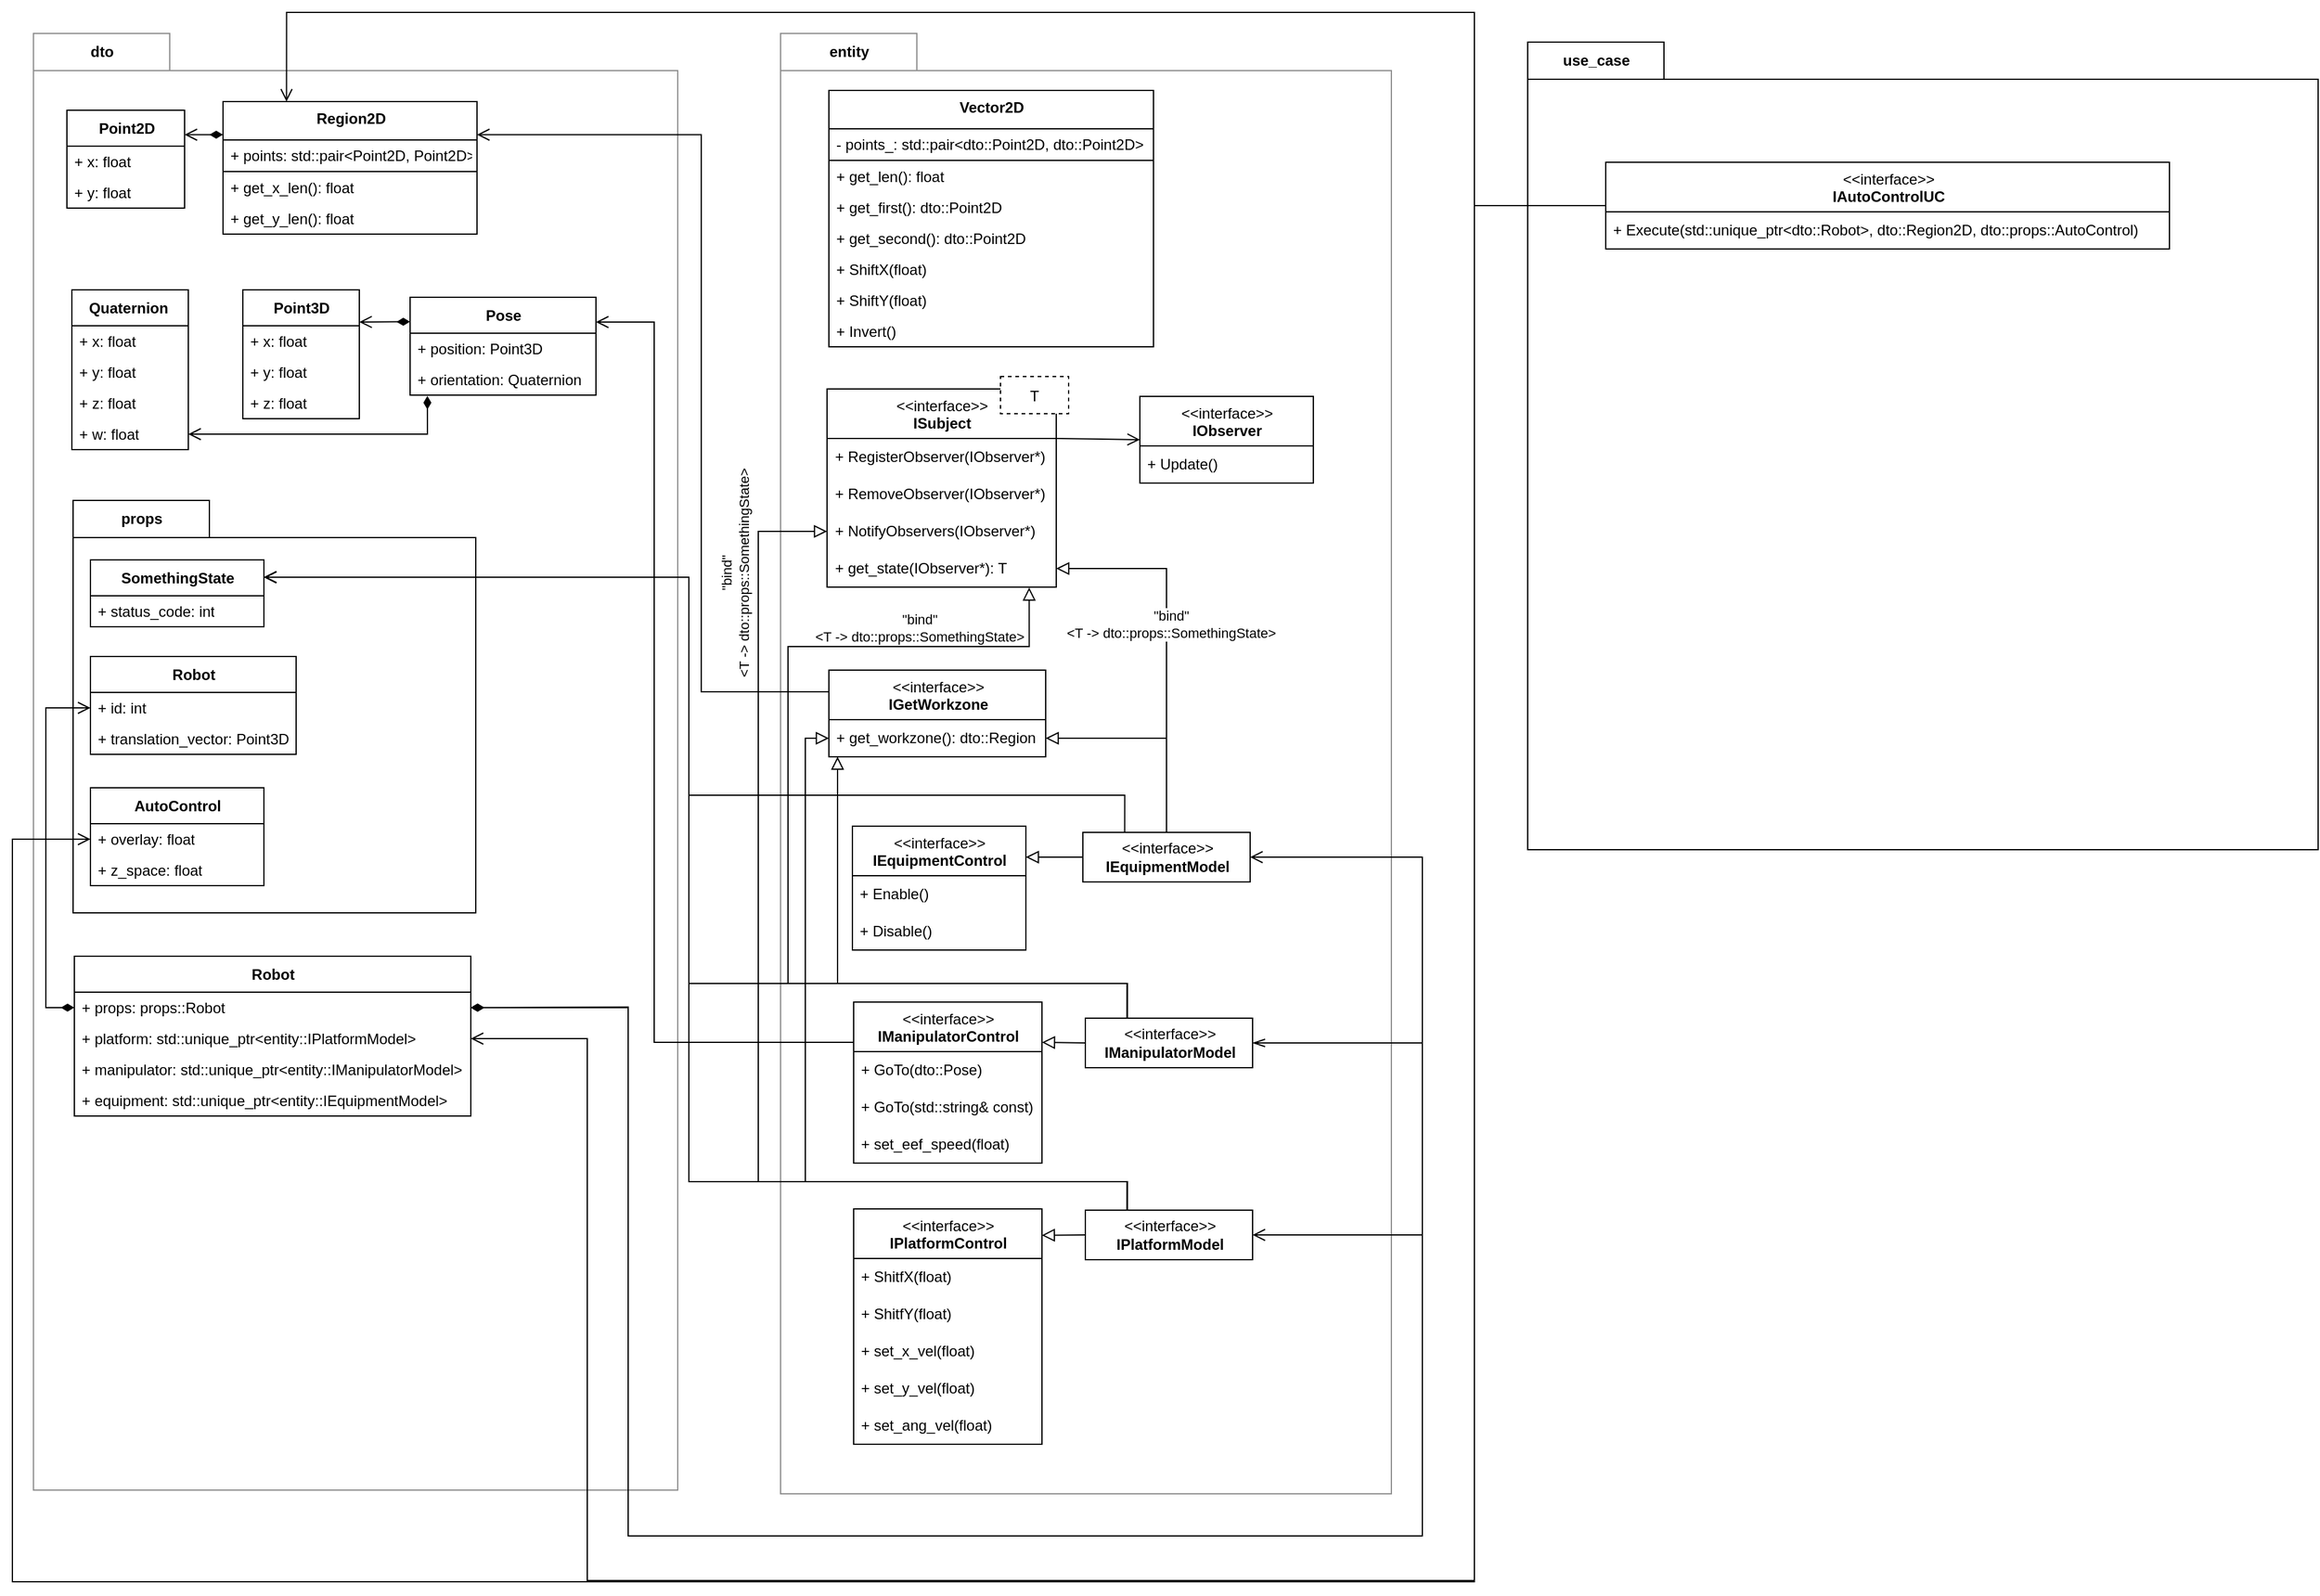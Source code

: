 <mxfile version="20.8.16" type="github">
  <diagram id="BSvvlF2itBEg5UPY4RQk" name="Страница 1">
    <mxGraphModel dx="2333" dy="1273" grid="1" gridSize="1" guides="1" tooltips="1" connect="1" arrows="1" fold="1" page="1" pageScale="1" pageWidth="2336" pageHeight="1654" background="#ffffff" math="0" shadow="0">
      <root>
        <mxCell id="0" />
        <mxCell id="1" parent="0" />
        <mxCell id="Jw-inzQ3Dak3BCcDKrOa-17" value="entity" style="shape=folder;fontStyle=1;tabWidth=110;tabHeight=30;tabPosition=left;html=1;boundedLbl=1;labelInHeader=1;container=1;collapsible=0;recursiveResize=0;movable=1;resizable=1;rotatable=1;deletable=1;editable=1;connectable=1;strokeColor=#8F8F8F;" parent="1" vertex="1">
          <mxGeometry x="635" y="29" width="493" height="1179" as="geometry" />
        </mxCell>
        <mxCell id="Jw-inzQ3Dak3BCcDKrOa-19" value="&amp;lt;&amp;lt;interface&amp;gt;&amp;gt;&lt;br style=&quot;border-color: var(--border-color);&quot;&gt;&lt;b style=&quot;border-color: var(--border-color);&quot;&gt;IEquipmentControl&lt;/b&gt;" style="swimlane;fontStyle=0;align=center;verticalAlign=top;childLayout=stackLayout;horizontal=1;startSize=40;horizontalStack=0;resizeParent=1;resizeParentMax=0;resizeLast=0;collapsible=0;marginBottom=0;html=1;" parent="Jw-inzQ3Dak3BCcDKrOa-17" vertex="1">
          <mxGeometry x="58" y="640" width="140" height="100" as="geometry" />
        </mxCell>
        <mxCell id="Jw-inzQ3Dak3BCcDKrOa-20" value="+ Enable()" style="text;html=1;strokeColor=none;fillColor=none;align=left;verticalAlign=middle;spacingLeft=4;spacingRight=4;overflow=hidden;rotatable=0;points=[[0,0.5],[1,0.5]];portConstraint=eastwest;" parent="Jw-inzQ3Dak3BCcDKrOa-19" vertex="1">
          <mxGeometry y="40" width="140" height="30" as="geometry" />
        </mxCell>
        <mxCell id="Jw-inzQ3Dak3BCcDKrOa-21" value="+ Disable()" style="text;html=1;strokeColor=none;fillColor=none;align=left;verticalAlign=middle;spacingLeft=4;spacingRight=4;overflow=hidden;rotatable=0;points=[[0,0.5],[1,0.5]];portConstraint=eastwest;" parent="Jw-inzQ3Dak3BCcDKrOa-19" vertex="1">
          <mxGeometry y="70" width="140" height="30" as="geometry" />
        </mxCell>
        <mxCell id="Jw-inzQ3Dak3BCcDKrOa-43" value="&amp;lt;&amp;lt;interface&amp;gt;&amp;gt;&lt;br style=&quot;border-color: var(--border-color);&quot;&gt;&lt;b style=&quot;border-color: var(--border-color);&quot;&gt;IObserver&lt;/b&gt;" style="swimlane;fontStyle=0;align=center;verticalAlign=top;childLayout=stackLayout;horizontal=1;startSize=40;horizontalStack=0;resizeParent=1;resizeParentMax=0;resizeLast=0;collapsible=0;marginBottom=0;html=1;movable=1;resizable=1;rotatable=1;deletable=1;editable=1;connectable=1;" parent="Jw-inzQ3Dak3BCcDKrOa-17" vertex="1">
          <mxGeometry x="290" y="293" width="140" height="70" as="geometry" />
        </mxCell>
        <mxCell id="Jw-inzQ3Dak3BCcDKrOa-44" value="+ Update()" style="text;html=1;strokeColor=none;fillColor=none;align=left;verticalAlign=middle;spacingLeft=4;spacingRight=4;overflow=hidden;rotatable=1;points=[[0,0.5],[1,0.5]];portConstraint=eastwest;movable=1;resizable=1;deletable=1;editable=1;connectable=1;" parent="Jw-inzQ3Dak3BCcDKrOa-43" vertex="1">
          <mxGeometry y="40" width="140" height="30" as="geometry" />
        </mxCell>
        <mxCell id="Jw-inzQ3Dak3BCcDKrOa-46" value="" style="endArrow=open;startArrow=none;endFill=0;startFill=0;endSize=8;html=1;verticalAlign=bottom;labelBackgroundColor=none;strokeWidth=1;rounded=0;entryX=0;entryY=0.5;entryDx=0;entryDy=0;exitX=1;exitY=0.25;exitDx=0;exitDy=0;movable=1;resizable=1;rotatable=1;deletable=1;editable=1;connectable=1;" parent="Jw-inzQ3Dak3BCcDKrOa-17" source="Jw-inzQ3Dak3BCcDKrOa-35" target="Jw-inzQ3Dak3BCcDKrOa-43" edge="1">
          <mxGeometry width="160" relative="1" as="geometry">
            <mxPoint x="214" y="356" as="sourcePoint" />
            <mxPoint x="314" y="366" as="targetPoint" />
          </mxGeometry>
        </mxCell>
        <mxCell id="Jw-inzQ3Dak3BCcDKrOa-49" value="&amp;lt;&amp;lt;interface&amp;gt;&amp;gt;&lt;br&gt;&lt;b&gt;IEquipmentModel&lt;/b&gt;" style="html=1;align=center;verticalAlign=middle;dashed=0;" parent="Jw-inzQ3Dak3BCcDKrOa-17" vertex="1">
          <mxGeometry x="244" y="645" width="135" height="40" as="geometry" />
        </mxCell>
        <mxCell id="Jw-inzQ3Dak3BCcDKrOa-50" value="&amp;lt;&amp;lt;interface&amp;gt;&amp;gt;&lt;br style=&quot;border-color: var(--border-color);&quot;&gt;&lt;b style=&quot;border-color: var(--border-color);&quot;&gt;IGetWorkzone&lt;/b&gt;" style="swimlane;fontStyle=0;align=center;verticalAlign=top;childLayout=stackLayout;horizontal=1;startSize=40;horizontalStack=0;resizeParent=1;resizeParentMax=0;resizeLast=0;collapsible=0;marginBottom=0;html=1;" parent="Jw-inzQ3Dak3BCcDKrOa-17" vertex="1">
          <mxGeometry x="39" y="514" width="175" height="70" as="geometry" />
        </mxCell>
        <mxCell id="Jw-inzQ3Dak3BCcDKrOa-51" value="+&amp;nbsp;get_workzone&lt;span style=&quot;background-color: initial;&quot;&gt;(): dto::Region&lt;/span&gt;" style="text;html=1;strokeColor=none;fillColor=none;align=left;verticalAlign=middle;spacingLeft=4;spacingRight=4;overflow=hidden;rotatable=0;points=[[0,0.5],[1,0.5]];portConstraint=eastwest;" parent="Jw-inzQ3Dak3BCcDKrOa-50" vertex="1">
          <mxGeometry y="40" width="175" height="30" as="geometry" />
        </mxCell>
        <mxCell id="RjN6jZmVerY7VnDkZUMk-28" value="" style="endArrow=block;html=1;rounded=0;align=center;verticalAlign=bottom;endFill=0;labelBackgroundColor=none;endSize=8;exitX=0;exitY=0.5;exitDx=0;exitDy=0;entryX=1;entryY=0.25;entryDx=0;entryDy=0;" parent="Jw-inzQ3Dak3BCcDKrOa-17" source="Jw-inzQ3Dak3BCcDKrOa-49" target="Jw-inzQ3Dak3BCcDKrOa-19" edge="1">
          <mxGeometry relative="1" as="geometry">
            <mxPoint x="241" y="646" as="sourcePoint" />
            <mxPoint x="401" y="646" as="targetPoint" />
          </mxGeometry>
        </mxCell>
        <mxCell id="RjN6jZmVerY7VnDkZUMk-29" value="" style="resizable=0;html=1;align=center;verticalAlign=top;labelBackgroundColor=none;" parent="RjN6jZmVerY7VnDkZUMk-28" connectable="0" vertex="1">
          <mxGeometry relative="1" as="geometry" />
        </mxCell>
        <mxCell id="RjN6jZmVerY7VnDkZUMk-30" value="" style="endArrow=block;html=1;rounded=0;align=center;verticalAlign=bottom;endFill=0;labelBackgroundColor=none;endSize=8;exitX=0.5;exitY=0;exitDx=0;exitDy=0;entryX=1;entryY=0.5;entryDx=0;entryDy=0;edgeStyle=orthogonalEdgeStyle;" parent="Jw-inzQ3Dak3BCcDKrOa-17" source="Jw-inzQ3Dak3BCcDKrOa-49" target="Jw-inzQ3Dak3BCcDKrOa-51" edge="1">
          <mxGeometry relative="1" as="geometry">
            <mxPoint x="316" y="583.05" as="sourcePoint" />
            <mxPoint x="259" y="583.05" as="targetPoint" />
          </mxGeometry>
        </mxCell>
        <mxCell id="RjN6jZmVerY7VnDkZUMk-31" value="" style="resizable=0;html=1;align=center;verticalAlign=top;labelBackgroundColor=none;" parent="RjN6jZmVerY7VnDkZUMk-30" connectable="0" vertex="1">
          <mxGeometry relative="1" as="geometry" />
        </mxCell>
        <mxCell id="RjN6jZmVerY7VnDkZUMk-32" value="" style="endArrow=block;html=1;rounded=0;align=center;verticalAlign=bottom;endFill=0;labelBackgroundColor=none;endSize=8;exitX=0.5;exitY=0;exitDx=0;exitDy=0;entryX=1;entryY=0.5;entryDx=0;entryDy=0;edgeStyle=orthogonalEdgeStyle;" parent="Jw-inzQ3Dak3BCcDKrOa-17" source="Jw-inzQ3Dak3BCcDKrOa-49" target="Jw-inzQ3Dak3BCcDKrOa-40" edge="1">
          <mxGeometry relative="1" as="geometry">
            <mxPoint x="425" y="567" as="sourcePoint" />
            <mxPoint x="319" y="477" as="targetPoint" />
          </mxGeometry>
        </mxCell>
        <mxCell id="RjN6jZmVerY7VnDkZUMk-33" value="" style="resizable=0;html=1;align=center;verticalAlign=top;labelBackgroundColor=none;" parent="RjN6jZmVerY7VnDkZUMk-32" connectable="0" vertex="1">
          <mxGeometry relative="1" as="geometry" />
        </mxCell>
        <mxCell id="RjN6jZmVerY7VnDkZUMk-34" value="&quot;bind&quot;&lt;br&gt;&amp;lt;T -&amp;gt; dto::props::SomethingState&amp;gt;" style="edgeLabel;html=1;align=center;verticalAlign=middle;resizable=0;points=[];" parent="RjN6jZmVerY7VnDkZUMk-32" vertex="1" connectable="0">
          <mxGeometry x="0.307" relative="1" as="geometry">
            <mxPoint x="3" y="29" as="offset" />
          </mxGeometry>
        </mxCell>
        <mxCell id="RjN6jZmVerY7VnDkZUMk-37" value="&amp;lt;&amp;lt;interface&amp;gt;&amp;gt;&lt;br style=&quot;border-color: var(--border-color);&quot;&gt;&lt;b style=&quot;border-color: var(--border-color);&quot;&gt;IManipulatorControl&lt;/b&gt;" style="swimlane;fontStyle=0;align=center;verticalAlign=top;childLayout=stackLayout;horizontal=1;startSize=40;horizontalStack=0;resizeParent=1;resizeParentMax=0;resizeLast=0;collapsible=0;marginBottom=0;html=1;" parent="Jw-inzQ3Dak3BCcDKrOa-17" vertex="1">
          <mxGeometry x="59" y="782" width="152" height="130" as="geometry" />
        </mxCell>
        <mxCell id="RjN6jZmVerY7VnDkZUMk-38" value="+ GoTo(dto::Pose)" style="text;html=1;strokeColor=none;fillColor=none;align=left;verticalAlign=middle;spacingLeft=4;spacingRight=4;overflow=hidden;rotatable=0;points=[[0,0.5],[1,0.5]];portConstraint=eastwest;" parent="RjN6jZmVerY7VnDkZUMk-37" vertex="1">
          <mxGeometry y="40" width="152" height="30" as="geometry" />
        </mxCell>
        <mxCell id="RjN6jZmVerY7VnDkZUMk-39" value="+ GoTo(std::string&amp;amp; const)" style="text;html=1;strokeColor=none;fillColor=none;align=left;verticalAlign=middle;spacingLeft=4;spacingRight=4;overflow=hidden;rotatable=0;points=[[0,0.5],[1,0.5]];portConstraint=eastwest;" parent="RjN6jZmVerY7VnDkZUMk-37" vertex="1">
          <mxGeometry y="70" width="152" height="30" as="geometry" />
        </mxCell>
        <mxCell id="RjN6jZmVerY7VnDkZUMk-43" value="+ set_eef_speed(float)" style="text;html=1;strokeColor=none;fillColor=none;align=left;verticalAlign=middle;spacingLeft=4;spacingRight=4;overflow=hidden;rotatable=0;points=[[0,0.5],[1,0.5]];portConstraint=eastwest;" parent="RjN6jZmVerY7VnDkZUMk-37" vertex="1">
          <mxGeometry y="100" width="152" height="30" as="geometry" />
        </mxCell>
        <mxCell id="RjN6jZmVerY7VnDkZUMk-40" value="&amp;lt;&amp;lt;interface&amp;gt;&amp;gt;&lt;br&gt;&lt;b&gt;IManipulatorModel&lt;/b&gt;" style="html=1;align=center;verticalAlign=middle;dashed=0;" parent="Jw-inzQ3Dak3BCcDKrOa-17" vertex="1">
          <mxGeometry x="246" y="795" width="135" height="40" as="geometry" />
        </mxCell>
        <mxCell id="RjN6jZmVerY7VnDkZUMk-41" value="" style="endArrow=block;html=1;rounded=0;align=center;verticalAlign=bottom;endFill=0;labelBackgroundColor=none;endSize=8;exitX=0;exitY=0.5;exitDx=0;exitDy=0;entryX=1;entryY=0.25;entryDx=0;entryDy=0;" parent="Jw-inzQ3Dak3BCcDKrOa-17" source="RjN6jZmVerY7VnDkZUMk-40" target="RjN6jZmVerY7VnDkZUMk-37" edge="1">
          <mxGeometry relative="1" as="geometry">
            <mxPoint x="243" y="773" as="sourcePoint" />
            <mxPoint x="403" y="773" as="targetPoint" />
          </mxGeometry>
        </mxCell>
        <mxCell id="RjN6jZmVerY7VnDkZUMk-42" value="" style="resizable=0;html=1;align=center;verticalAlign=top;labelBackgroundColor=none;" parent="RjN6jZmVerY7VnDkZUMk-41" connectable="0" vertex="1">
          <mxGeometry relative="1" as="geometry" />
        </mxCell>
        <mxCell id="RjN6jZmVerY7VnDkZUMk-44" value="" style="endArrow=block;html=1;rounded=0;align=center;verticalAlign=bottom;endFill=0;labelBackgroundColor=none;endSize=8;entryX=0.035;entryY=0.997;entryDx=0;entryDy=0;exitX=0.25;exitY=0;exitDx=0;exitDy=0;edgeStyle=orthogonalEdgeStyle;entryPerimeter=0;" parent="Jw-inzQ3Dak3BCcDKrOa-17" source="RjN6jZmVerY7VnDkZUMk-40" target="Jw-inzQ3Dak3BCcDKrOa-51" edge="1">
          <mxGeometry relative="1" as="geometry">
            <mxPoint x="446" y="724" as="sourcePoint" />
            <mxPoint x="543" y="789" as="targetPoint" />
            <Array as="points">
              <mxPoint x="280" y="767" />
              <mxPoint x="46" y="767" />
              <mxPoint x="46" y="584" />
            </Array>
          </mxGeometry>
        </mxCell>
        <mxCell id="RjN6jZmVerY7VnDkZUMk-45" value="" style="resizable=0;html=1;align=center;verticalAlign=top;labelBackgroundColor=none;" parent="RjN6jZmVerY7VnDkZUMk-44" connectable="0" vertex="1">
          <mxGeometry relative="1" as="geometry" />
        </mxCell>
        <mxCell id="RjN6jZmVerY7VnDkZUMk-47" value="" style="endArrow=block;html=1;rounded=0;align=center;verticalAlign=bottom;endFill=0;labelBackgroundColor=none;endSize=8;exitX=0.25;exitY=0;exitDx=0;exitDy=0;entryX=0.882;entryY=1.011;entryDx=0;entryDy=0;edgeStyle=orthogonalEdgeStyle;entryPerimeter=0;" parent="Jw-inzQ3Dak3BCcDKrOa-17" source="RjN6jZmVerY7VnDkZUMk-40" target="Jw-inzQ3Dak3BCcDKrOa-40" edge="1">
          <mxGeometry relative="1" as="geometry">
            <mxPoint x="43" y="595.0" as="sourcePoint" />
            <mxPoint x="43" y="421" as="targetPoint" />
            <Array as="points">
              <mxPoint x="280" y="767" />
              <mxPoint x="6" y="767" />
              <mxPoint x="6" y="495" />
              <mxPoint x="201" y="495" />
            </Array>
          </mxGeometry>
        </mxCell>
        <mxCell id="RjN6jZmVerY7VnDkZUMk-48" value="" style="resizable=0;html=1;align=center;verticalAlign=top;labelBackgroundColor=none;" parent="RjN6jZmVerY7VnDkZUMk-47" connectable="0" vertex="1">
          <mxGeometry relative="1" as="geometry" />
        </mxCell>
        <mxCell id="RjN6jZmVerY7VnDkZUMk-49" value="&quot;bind&quot;&lt;br&gt;&amp;lt;T -&amp;gt; dto::props::SomethingState&amp;gt;" style="edgeLabel;html=1;align=center;verticalAlign=middle;resizable=0;points=[];" parent="RjN6jZmVerY7VnDkZUMk-47" vertex="1" connectable="0">
          <mxGeometry relative="1" as="geometry">
            <mxPoint x="106" y="-181" as="offset" />
          </mxGeometry>
        </mxCell>
        <mxCell id="RjN6jZmVerY7VnDkZUMk-66" value="&amp;lt;&amp;lt;interface&amp;gt;&amp;gt;&lt;br&gt;&lt;b&gt;IPlatformModel&lt;/b&gt;" style="html=1;align=center;verticalAlign=middle;dashed=0;" parent="Jw-inzQ3Dak3BCcDKrOa-17" vertex="1">
          <mxGeometry x="246" y="950" width="135" height="40" as="geometry" />
        </mxCell>
        <mxCell id="RjN6jZmVerY7VnDkZUMk-67" value="" style="endArrow=block;html=1;rounded=0;align=center;verticalAlign=bottom;endFill=0;labelBackgroundColor=none;endSize=8;exitX=0;exitY=0.5;exitDx=0;exitDy=0;entryX=0.999;entryY=0.112;entryDx=0;entryDy=0;entryPerimeter=0;" parent="Jw-inzQ3Dak3BCcDKrOa-17" source="RjN6jZmVerY7VnDkZUMk-66" target="RjN6jZmVerY7VnDkZUMk-69" edge="1">
          <mxGeometry relative="1" as="geometry">
            <mxPoint x="243" y="940" as="sourcePoint" />
            <mxPoint x="403" y="940" as="targetPoint" />
          </mxGeometry>
        </mxCell>
        <mxCell id="RjN6jZmVerY7VnDkZUMk-68" value="" style="resizable=0;html=1;align=center;verticalAlign=top;labelBackgroundColor=none;" parent="RjN6jZmVerY7VnDkZUMk-67" connectable="0" vertex="1">
          <mxGeometry relative="1" as="geometry" />
        </mxCell>
        <mxCell id="RjN6jZmVerY7VnDkZUMk-69" value="&amp;lt;&amp;lt;interface&amp;gt;&amp;gt;&lt;br style=&quot;border-color: var(--border-color);&quot;&gt;&lt;b style=&quot;border-color: var(--border-color);&quot;&gt;IPlatformControl&lt;/b&gt;" style="swimlane;fontStyle=0;align=center;verticalAlign=top;childLayout=stackLayout;horizontal=1;startSize=40;horizontalStack=0;resizeParent=1;resizeParentMax=0;resizeLast=0;collapsible=0;marginBottom=0;html=1;" parent="Jw-inzQ3Dak3BCcDKrOa-17" vertex="1">
          <mxGeometry x="59" y="949" width="152" height="190" as="geometry" />
        </mxCell>
        <mxCell id="RjN6jZmVerY7VnDkZUMk-70" value="+ ShitfX(float)" style="text;html=1;strokeColor=none;fillColor=none;align=left;verticalAlign=middle;spacingLeft=4;spacingRight=4;overflow=hidden;rotatable=0;points=[[0,0.5],[1,0.5]];portConstraint=eastwest;" parent="RjN6jZmVerY7VnDkZUMk-69" vertex="1">
          <mxGeometry y="40" width="152" height="30" as="geometry" />
        </mxCell>
        <mxCell id="RjN6jZmVerY7VnDkZUMk-71" value="+ ShitfY(float)" style="text;html=1;strokeColor=none;fillColor=none;align=left;verticalAlign=middle;spacingLeft=4;spacingRight=4;overflow=hidden;rotatable=0;points=[[0,0.5],[1,0.5]];portConstraint=eastwest;" parent="RjN6jZmVerY7VnDkZUMk-69" vertex="1">
          <mxGeometry y="70" width="152" height="30" as="geometry" />
        </mxCell>
        <mxCell id="RjN6jZmVerY7VnDkZUMk-72" value="+ set_x_vel(float)" style="text;html=1;strokeColor=none;fillColor=none;align=left;verticalAlign=middle;spacingLeft=4;spacingRight=4;overflow=hidden;rotatable=0;points=[[0,0.5],[1,0.5]];portConstraint=eastwest;" parent="RjN6jZmVerY7VnDkZUMk-69" vertex="1">
          <mxGeometry y="100" width="152" height="30" as="geometry" />
        </mxCell>
        <mxCell id="RjN6jZmVerY7VnDkZUMk-73" value="+ set_y_vel(float)" style="text;html=1;strokeColor=none;fillColor=none;align=left;verticalAlign=middle;spacingLeft=4;spacingRight=4;overflow=hidden;rotatable=0;points=[[0,0.5],[1,0.5]];portConstraint=eastwest;" parent="RjN6jZmVerY7VnDkZUMk-69" vertex="1">
          <mxGeometry y="130" width="152" height="30" as="geometry" />
        </mxCell>
        <mxCell id="RjN6jZmVerY7VnDkZUMk-74" value="+ set_ang_vel(float)" style="text;html=1;strokeColor=none;fillColor=none;align=left;verticalAlign=middle;spacingLeft=4;spacingRight=4;overflow=hidden;rotatable=0;points=[[0,0.5],[1,0.5]];portConstraint=eastwest;" parent="RjN6jZmVerY7VnDkZUMk-69" vertex="1">
          <mxGeometry y="160" width="152" height="30" as="geometry" />
        </mxCell>
        <mxCell id="RjN6jZmVerY7VnDkZUMk-78" value="" style="endArrow=block;html=1;rounded=0;align=center;verticalAlign=bottom;endFill=0;labelBackgroundColor=none;endSize=8;exitX=0.25;exitY=0;exitDx=0;exitDy=0;entryX=0;entryY=0.5;entryDx=0;entryDy=0;edgeStyle=orthogonalEdgeStyle;" parent="Jw-inzQ3Dak3BCcDKrOa-17" source="RjN6jZmVerY7VnDkZUMk-66" target="Jw-inzQ3Dak3BCcDKrOa-39" edge="1">
          <mxGeometry relative="1" as="geometry">
            <mxPoint x="-155" y="1149" as="sourcePoint" />
            <mxPoint x="-32" y="590" as="targetPoint" />
            <Array as="points">
              <mxPoint x="280" y="927" />
              <mxPoint x="-18" y="927" />
              <mxPoint x="-18" y="402" />
            </Array>
          </mxGeometry>
        </mxCell>
        <mxCell id="RjN6jZmVerY7VnDkZUMk-79" value="" style="resizable=0;html=1;align=center;verticalAlign=top;labelBackgroundColor=none;" parent="RjN6jZmVerY7VnDkZUMk-78" connectable="0" vertex="1">
          <mxGeometry relative="1" as="geometry" />
        </mxCell>
        <mxCell id="RjN6jZmVerY7VnDkZUMk-80" value="&quot;bind&quot;&lt;br&gt;&amp;lt;T -&amp;gt; dto::props::SomethingState&amp;gt;" style="edgeLabel;html=1;align=center;verticalAlign=middle;resizable=0;points=[];horizontal=0;labelBackgroundColor=none;" parent="RjN6jZmVerY7VnDkZUMk-78" vertex="1" connectable="0">
          <mxGeometry x="0.307" relative="1" as="geometry">
            <mxPoint x="-19" y="-223" as="offset" />
          </mxGeometry>
        </mxCell>
        <mxCell id="RjN6jZmVerY7VnDkZUMk-81" value="" style="endArrow=block;html=1;rounded=0;align=center;verticalAlign=bottom;endFill=0;labelBackgroundColor=none;endSize=8;exitX=0.25;exitY=0;exitDx=0;exitDy=0;entryX=0;entryY=0.5;entryDx=0;entryDy=0;edgeStyle=orthogonalEdgeStyle;" parent="Jw-inzQ3Dak3BCcDKrOa-17" source="RjN6jZmVerY7VnDkZUMk-66" target="Jw-inzQ3Dak3BCcDKrOa-51" edge="1">
          <mxGeometry relative="1" as="geometry">
            <mxPoint x="12.5" y="1040" as="sourcePoint" />
            <mxPoint x="-85" y="964" as="targetPoint" />
            <Array as="points">
              <mxPoint x="280" y="927" />
              <mxPoint x="20" y="927" />
              <mxPoint x="20" y="569" />
            </Array>
          </mxGeometry>
        </mxCell>
        <mxCell id="RjN6jZmVerY7VnDkZUMk-82" value="" style="resizable=0;html=1;align=center;verticalAlign=top;labelBackgroundColor=none;" parent="RjN6jZmVerY7VnDkZUMk-81" connectable="0" vertex="1">
          <mxGeometry relative="1" as="geometry" />
        </mxCell>
        <mxCell id="Jw-inzQ3Dak3BCcDKrOa-42" value="" style="group;movable=1;resizable=1;rotatable=1;deletable=1;editable=1;connectable=1;" parent="Jw-inzQ3Dak3BCcDKrOa-17" vertex="1" connectable="0">
          <mxGeometry x="37.5" y="277" width="195" height="170" as="geometry" />
        </mxCell>
        <mxCell id="Jw-inzQ3Dak3BCcDKrOa-35" value="&amp;lt;&amp;lt;interface&amp;gt;&amp;gt;&lt;br style=&quot;border-color: var(--border-color);&quot;&gt;&lt;b style=&quot;border-color: var(--border-color);&quot;&gt;ISubject&lt;/b&gt;" style="swimlane;fontStyle=0;align=center;verticalAlign=top;childLayout=stackLayout;horizontal=1;startSize=40;horizontalStack=0;resizeParent=1;resizeParentMax=0;resizeLast=0;collapsible=0;marginBottom=0;html=1;movable=1;resizable=1;rotatable=1;deletable=1;editable=1;connectable=1;" parent="Jw-inzQ3Dak3BCcDKrOa-42" vertex="1">
          <mxGeometry y="10" width="185" height="160" as="geometry" />
        </mxCell>
        <mxCell id="Jw-inzQ3Dak3BCcDKrOa-36" value="+ RegisterObserver(IObserver*)" style="text;html=1;strokeColor=none;fillColor=none;align=left;verticalAlign=middle;spacingLeft=4;spacingRight=4;overflow=hidden;rotatable=1;points=[[0,0.5],[1,0.5]];portConstraint=eastwest;movable=1;resizable=1;deletable=1;editable=1;connectable=1;" parent="Jw-inzQ3Dak3BCcDKrOa-35" vertex="1">
          <mxGeometry y="40" width="185" height="30" as="geometry" />
        </mxCell>
        <mxCell id="Jw-inzQ3Dak3BCcDKrOa-38" value="+ RemoveObserver(IObserver*)" style="text;html=1;strokeColor=none;fillColor=none;align=left;verticalAlign=middle;spacingLeft=4;spacingRight=4;overflow=hidden;rotatable=1;points=[[0,0.5],[1,0.5]];portConstraint=eastwest;movable=1;resizable=1;deletable=1;editable=1;connectable=1;" parent="Jw-inzQ3Dak3BCcDKrOa-35" vertex="1">
          <mxGeometry y="70" width="185" height="30" as="geometry" />
        </mxCell>
        <mxCell id="Jw-inzQ3Dak3BCcDKrOa-39" value="+ NotifyObservers(IObserver*)" style="text;html=1;strokeColor=none;fillColor=none;align=left;verticalAlign=middle;spacingLeft=4;spacingRight=4;overflow=hidden;rotatable=1;points=[[0,0.5],[1,0.5]];portConstraint=eastwest;movable=1;resizable=1;deletable=1;editable=1;connectable=1;" parent="Jw-inzQ3Dak3BCcDKrOa-35" vertex="1">
          <mxGeometry y="100" width="185" height="30" as="geometry" />
        </mxCell>
        <mxCell id="Jw-inzQ3Dak3BCcDKrOa-40" value="+ get_state(IObserver*): T" style="text;html=1;strokeColor=none;fillColor=none;align=left;verticalAlign=middle;spacingLeft=4;spacingRight=4;overflow=hidden;rotatable=1;points=[[0,0.5],[1,0.5]];portConstraint=eastwest;movable=1;resizable=1;deletable=1;editable=1;connectable=1;" parent="Jw-inzQ3Dak3BCcDKrOa-35" vertex="1">
          <mxGeometry y="130" width="185" height="30" as="geometry" />
        </mxCell>
        <mxCell id="Jw-inzQ3Dak3BCcDKrOa-41" value="T" style="fontStyle=0;dashed=1;movable=1;resizable=1;rotatable=1;deletable=1;editable=1;connectable=1;" parent="Jw-inzQ3Dak3BCcDKrOa-42" vertex="1">
          <mxGeometry x="140" width="55" height="30" as="geometry" />
        </mxCell>
        <mxCell id="RjN6jZmVerY7VnDkZUMk-85" value="&lt;b&gt;Vector2D&lt;/b&gt;" style="swimlane;fontStyle=0;align=center;verticalAlign=top;childLayout=stackLayout;horizontal=1;startSize=31;horizontalStack=0;resizeParent=1;resizeParentMax=0;resizeLast=0;collapsible=0;marginBottom=0;html=1;" parent="Jw-inzQ3Dak3BCcDKrOa-17" vertex="1">
          <mxGeometry x="39" y="46" width="262" height="207" as="geometry" />
        </mxCell>
        <mxCell id="RjN6jZmVerY7VnDkZUMk-86" value="- points_: std::pair&amp;lt;dto::Point2D, dto::Point2D&amp;gt;" style="text;html=1;strokeColor=none;fillColor=none;align=left;verticalAlign=middle;spacingLeft=4;spacingRight=4;overflow=hidden;rotatable=0;points=[[0,0.5],[1,0.5]];portConstraint=eastwest;" parent="RjN6jZmVerY7VnDkZUMk-85" vertex="1">
          <mxGeometry y="31" width="262" height="25" as="geometry" />
        </mxCell>
        <mxCell id="RjN6jZmVerY7VnDkZUMk-87" value="" style="line;strokeWidth=1;fillColor=none;align=left;verticalAlign=middle;spacingTop=-1;spacingLeft=3;spacingRight=3;rotatable=0;labelPosition=right;points=[];portConstraint=eastwest;" parent="RjN6jZmVerY7VnDkZUMk-85" vertex="1">
          <mxGeometry y="56" width="262" height="1" as="geometry" />
        </mxCell>
        <mxCell id="RjN6jZmVerY7VnDkZUMk-88" value="+ get_len(): float" style="text;html=1;strokeColor=none;fillColor=none;align=left;verticalAlign=middle;spacingLeft=4;spacingRight=4;overflow=hidden;rotatable=0;points=[[0,0.5],[1,0.5]];portConstraint=eastwest;" parent="RjN6jZmVerY7VnDkZUMk-85" vertex="1">
          <mxGeometry y="57" width="262" height="25" as="geometry" />
        </mxCell>
        <mxCell id="RjN6jZmVerY7VnDkZUMk-89" value="+ get_first(): dto::Point2D" style="text;html=1;strokeColor=none;fillColor=none;align=left;verticalAlign=middle;spacingLeft=4;spacingRight=4;overflow=hidden;rotatable=0;points=[[0,0.5],[1,0.5]];portConstraint=eastwest;" parent="RjN6jZmVerY7VnDkZUMk-85" vertex="1">
          <mxGeometry y="82" width="262" height="25" as="geometry" />
        </mxCell>
        <mxCell id="RjN6jZmVerY7VnDkZUMk-93" value="+ get_second(): dto::Point2D" style="text;html=1;strokeColor=none;fillColor=none;align=left;verticalAlign=middle;spacingLeft=4;spacingRight=4;overflow=hidden;rotatable=0;points=[[0,0.5],[1,0.5]];portConstraint=eastwest;" parent="RjN6jZmVerY7VnDkZUMk-85" vertex="1">
          <mxGeometry y="107" width="262" height="25" as="geometry" />
        </mxCell>
        <mxCell id="RjN6jZmVerY7VnDkZUMk-90" value="+ ShiftX(float)" style="text;html=1;strokeColor=none;fillColor=none;align=left;verticalAlign=middle;spacingLeft=4;spacingRight=4;overflow=hidden;rotatable=0;points=[[0,0.5],[1,0.5]];portConstraint=eastwest;" parent="RjN6jZmVerY7VnDkZUMk-85" vertex="1">
          <mxGeometry y="132" width="262" height="25" as="geometry" />
        </mxCell>
        <mxCell id="RjN6jZmVerY7VnDkZUMk-91" value="+ ShiftY(float)" style="text;html=1;strokeColor=none;fillColor=none;align=left;verticalAlign=middle;spacingLeft=4;spacingRight=4;overflow=hidden;rotatable=0;points=[[0,0.5],[1,0.5]];portConstraint=eastwest;" parent="RjN6jZmVerY7VnDkZUMk-85" vertex="1">
          <mxGeometry y="157" width="262" height="25" as="geometry" />
        </mxCell>
        <mxCell id="RjN6jZmVerY7VnDkZUMk-92" value="+ Invert()" style="text;html=1;strokeColor=none;fillColor=none;align=left;verticalAlign=middle;spacingLeft=4;spacingRight=4;overflow=hidden;rotatable=0;points=[[0,0.5],[1,0.5]];portConstraint=eastwest;" parent="RjN6jZmVerY7VnDkZUMk-85" vertex="1">
          <mxGeometry y="182" width="262" height="25" as="geometry" />
        </mxCell>
        <mxCell id="Jw-inzQ3Dak3BCcDKrOa-25" value="dto" style="shape=folder;fontStyle=1;tabWidth=110;tabHeight=30;tabPosition=left;html=1;boundedLbl=1;labelInHeader=1;container=1;collapsible=0;recursiveResize=0;strokeColor=#8F8F8F;" parent="1" vertex="1">
          <mxGeometry x="32" y="29" width="520" height="1176" as="geometry" />
        </mxCell>
        <mxCell id="Jw-inzQ3Dak3BCcDKrOa-30" value="props" style="shape=folder;fontStyle=1;tabWidth=110;tabHeight=30;tabPosition=left;html=1;boundedLbl=1;labelInHeader=1;container=1;collapsible=0;recursiveResize=0;" parent="Jw-inzQ3Dak3BCcDKrOa-25" vertex="1">
          <mxGeometry x="32" y="377" width="325" height="333" as="geometry" />
        </mxCell>
        <mxCell id="Jw-inzQ3Dak3BCcDKrOa-32" value="SomethingState" style="swimlane;fontStyle=1;align=center;verticalAlign=middle;childLayout=stackLayout;horizontal=1;startSize=29;horizontalStack=0;resizeParent=1;resizeParentMax=0;resizeLast=0;collapsible=0;marginBottom=0;html=1;" parent="Jw-inzQ3Dak3BCcDKrOa-30" vertex="1">
          <mxGeometry x="14" y="48" width="140" height="54" as="geometry" />
        </mxCell>
        <mxCell id="Jw-inzQ3Dak3BCcDKrOa-34" value="+ status_code: int" style="text;html=1;strokeColor=none;fillColor=none;align=left;verticalAlign=middle;spacingLeft=4;spacingRight=4;overflow=hidden;rotatable=0;points=[[0,0.5],[1,0.5]];portConstraint=eastwest;" parent="Jw-inzQ3Dak3BCcDKrOa-32" vertex="1">
          <mxGeometry y="29" width="140" height="25" as="geometry" />
        </mxCell>
        <mxCell id="HApOmkW9JWwwGqRTRs2u-73" value="Robot" style="swimlane;fontStyle=1;align=center;verticalAlign=middle;childLayout=stackLayout;horizontal=1;startSize=29;horizontalStack=0;resizeParent=1;resizeParentMax=0;resizeLast=0;collapsible=0;marginBottom=0;html=1;" vertex="1" parent="Jw-inzQ3Dak3BCcDKrOa-30">
          <mxGeometry x="14" y="126" width="166" height="79" as="geometry" />
        </mxCell>
        <mxCell id="HApOmkW9JWwwGqRTRs2u-74" value="+ id: int" style="text;html=1;strokeColor=none;fillColor=none;align=left;verticalAlign=middle;spacingLeft=4;spacingRight=4;overflow=hidden;rotatable=0;points=[[0,0.5],[1,0.5]];portConstraint=eastwest;" vertex="1" parent="HApOmkW9JWwwGqRTRs2u-73">
          <mxGeometry y="29" width="166" height="25" as="geometry" />
        </mxCell>
        <mxCell id="HApOmkW9JWwwGqRTRs2u-77" value="+ translation_vector: Point3D" style="text;html=1;strokeColor=none;fillColor=none;align=left;verticalAlign=middle;spacingLeft=4;spacingRight=4;overflow=hidden;rotatable=0;points=[[0,0.5],[1,0.5]];portConstraint=eastwest;" vertex="1" parent="HApOmkW9JWwwGqRTRs2u-73">
          <mxGeometry y="54" width="166" height="25" as="geometry" />
        </mxCell>
        <mxCell id="HApOmkW9JWwwGqRTRs2u-75" value="AutoControl" style="swimlane;fontStyle=1;align=center;verticalAlign=middle;childLayout=stackLayout;horizontal=1;startSize=29;horizontalStack=0;resizeParent=1;resizeParentMax=0;resizeLast=0;collapsible=0;marginBottom=0;html=1;" vertex="1" parent="Jw-inzQ3Dak3BCcDKrOa-30">
          <mxGeometry x="14" y="232" width="140" height="79" as="geometry" />
        </mxCell>
        <mxCell id="HApOmkW9JWwwGqRTRs2u-76" value="+ overlay: float" style="text;html=1;strokeColor=none;fillColor=none;align=left;verticalAlign=middle;spacingLeft=4;spacingRight=4;overflow=hidden;rotatable=0;points=[[0,0.5],[1,0.5]];portConstraint=eastwest;" vertex="1" parent="HApOmkW9JWwwGqRTRs2u-75">
          <mxGeometry y="29" width="140" height="25" as="geometry" />
        </mxCell>
        <mxCell id="HApOmkW9JWwwGqRTRs2u-78" value="+ z_space: float" style="text;html=1;strokeColor=none;fillColor=none;align=left;verticalAlign=middle;spacingLeft=4;spacingRight=4;overflow=hidden;rotatable=0;points=[[0,0.5],[1,0.5]];portConstraint=eastwest;" vertex="1" parent="HApOmkW9JWwwGqRTRs2u-75">
          <mxGeometry y="54" width="140" height="25" as="geometry" />
        </mxCell>
        <mxCell id="RjN6jZmVerY7VnDkZUMk-1" value="Point2D" style="swimlane;fontStyle=1;align=center;verticalAlign=middle;childLayout=stackLayout;horizontal=1;startSize=29;horizontalStack=0;resizeParent=1;resizeParentMax=0;resizeLast=0;collapsible=0;marginBottom=0;html=1;" parent="Jw-inzQ3Dak3BCcDKrOa-25" vertex="1">
          <mxGeometry x="27" y="62" width="95" height="79" as="geometry" />
        </mxCell>
        <mxCell id="RjN6jZmVerY7VnDkZUMk-2" value="+ x: float" style="text;html=1;strokeColor=none;fillColor=none;align=left;verticalAlign=middle;spacingLeft=4;spacingRight=4;overflow=hidden;rotatable=0;points=[[0,0.5],[1,0.5]];portConstraint=eastwest;" parent="RjN6jZmVerY7VnDkZUMk-1" vertex="1">
          <mxGeometry y="29" width="95" height="25" as="geometry" />
        </mxCell>
        <mxCell id="RjN6jZmVerY7VnDkZUMk-4" value="+&amp;nbsp;y: float" style="text;html=1;strokeColor=none;fillColor=none;align=left;verticalAlign=middle;spacingLeft=4;spacingRight=4;overflow=hidden;rotatable=0;points=[[0,0.5],[1,0.5]];portConstraint=eastwest;" parent="RjN6jZmVerY7VnDkZUMk-1" vertex="1">
          <mxGeometry y="54" width="95" height="25" as="geometry" />
        </mxCell>
        <mxCell id="RjN6jZmVerY7VnDkZUMk-10" value="" style="endArrow=open;startArrow=diamondThin;endFill=0;startFill=1;html=1;verticalAlign=bottom;labelBackgroundColor=none;strokeWidth=1;startSize=8;endSize=8;rounded=0;exitX=0;exitY=0.25;exitDx=0;exitDy=0;entryX=1;entryY=0.25;entryDx=0;entryDy=0;" parent="Jw-inzQ3Dak3BCcDKrOa-25" source="RjN6jZmVerY7VnDkZUMk-11" target="RjN6jZmVerY7VnDkZUMk-1" edge="1">
          <mxGeometry width="160" relative="1" as="geometry">
            <mxPoint x="153" y="73.5" as="sourcePoint" />
            <mxPoint x="118" y="65" as="targetPoint" />
          </mxGeometry>
        </mxCell>
        <mxCell id="RjN6jZmVerY7VnDkZUMk-11" value="&lt;b&gt;Region2D&lt;/b&gt;" style="swimlane;fontStyle=0;align=center;verticalAlign=top;childLayout=stackLayout;horizontal=1;startSize=31;horizontalStack=0;resizeParent=1;resizeParentMax=0;resizeLast=0;collapsible=0;marginBottom=0;html=1;" parent="Jw-inzQ3Dak3BCcDKrOa-25" vertex="1">
          <mxGeometry x="153" y="55" width="205" height="107" as="geometry" />
        </mxCell>
        <mxCell id="RjN6jZmVerY7VnDkZUMk-21" value="+&amp;nbsp;points: std::pair&amp;lt;Point2D, Point2D&amp;gt;" style="text;html=1;strokeColor=none;fillColor=none;align=left;verticalAlign=middle;spacingLeft=4;spacingRight=4;overflow=hidden;rotatable=0;points=[[0,0.5],[1,0.5]];portConstraint=eastwest;" parent="RjN6jZmVerY7VnDkZUMk-11" vertex="1">
          <mxGeometry y="31" width="205" height="25" as="geometry" />
        </mxCell>
        <mxCell id="RjN6jZmVerY7VnDkZUMk-16" value="" style="line;strokeWidth=1;fillColor=none;align=left;verticalAlign=middle;spacingTop=-1;spacingLeft=3;spacingRight=3;rotatable=0;labelPosition=right;points=[];portConstraint=eastwest;" parent="RjN6jZmVerY7VnDkZUMk-11" vertex="1">
          <mxGeometry y="56" width="205" height="1" as="geometry" />
        </mxCell>
        <mxCell id="RjN6jZmVerY7VnDkZUMk-22" value="+ get_x_len(): float" style="text;html=1;strokeColor=none;fillColor=none;align=left;verticalAlign=middle;spacingLeft=4;spacingRight=4;overflow=hidden;rotatable=0;points=[[0,0.5],[1,0.5]];portConstraint=eastwest;" parent="RjN6jZmVerY7VnDkZUMk-11" vertex="1">
          <mxGeometry y="57" width="205" height="25" as="geometry" />
        </mxCell>
        <mxCell id="RjN6jZmVerY7VnDkZUMk-27" value="+ get_y_len(): float" style="text;html=1;strokeColor=none;fillColor=none;align=left;verticalAlign=middle;spacingLeft=4;spacingRight=4;overflow=hidden;rotatable=0;points=[[0,0.5],[1,0.5]];portConstraint=eastwest;" parent="RjN6jZmVerY7VnDkZUMk-11" vertex="1">
          <mxGeometry y="82" width="205" height="25" as="geometry" />
        </mxCell>
        <mxCell id="RjN6jZmVerY7VnDkZUMk-51" value="Point3D" style="swimlane;fontStyle=1;align=center;verticalAlign=middle;childLayout=stackLayout;horizontal=1;startSize=29;horizontalStack=0;resizeParent=1;resizeParentMax=0;resizeLast=0;collapsible=0;marginBottom=0;html=1;" parent="Jw-inzQ3Dak3BCcDKrOa-25" vertex="1">
          <mxGeometry x="169" y="207" width="94" height="104" as="geometry" />
        </mxCell>
        <mxCell id="RjN6jZmVerY7VnDkZUMk-52" value="+&amp;nbsp;x: float" style="text;html=1;strokeColor=none;fillColor=none;align=left;verticalAlign=middle;spacingLeft=4;spacingRight=4;overflow=hidden;rotatable=0;points=[[0,0.5],[1,0.5]];portConstraint=eastwest;" parent="RjN6jZmVerY7VnDkZUMk-51" vertex="1">
          <mxGeometry y="29" width="94" height="25" as="geometry" />
        </mxCell>
        <mxCell id="RjN6jZmVerY7VnDkZUMk-53" value="+&amp;nbsp;y: float" style="text;html=1;strokeColor=none;fillColor=none;align=left;verticalAlign=middle;spacingLeft=4;spacingRight=4;overflow=hidden;rotatable=0;points=[[0,0.5],[1,0.5]];portConstraint=eastwest;" parent="RjN6jZmVerY7VnDkZUMk-51" vertex="1">
          <mxGeometry y="54" width="94" height="25" as="geometry" />
        </mxCell>
        <mxCell id="RjN6jZmVerY7VnDkZUMk-54" value="+&amp;nbsp;z: float" style="text;html=1;strokeColor=none;fillColor=none;align=left;verticalAlign=middle;spacingLeft=4;spacingRight=4;overflow=hidden;rotatable=0;points=[[0,0.5],[1,0.5]];portConstraint=eastwest;" parent="RjN6jZmVerY7VnDkZUMk-51" vertex="1">
          <mxGeometry y="79" width="94" height="25" as="geometry" />
        </mxCell>
        <mxCell id="RjN6jZmVerY7VnDkZUMk-55" value="&lt;strong&gt;Quaternion&amp;nbsp;&lt;/strong&gt;" style="swimlane;fontStyle=1;align=center;verticalAlign=middle;childLayout=stackLayout;horizontal=1;startSize=29;horizontalStack=0;resizeParent=1;resizeParentMax=0;resizeLast=0;collapsible=0;marginBottom=0;html=1;" parent="Jw-inzQ3Dak3BCcDKrOa-25" vertex="1">
          <mxGeometry x="31" y="207" width="94" height="129" as="geometry" />
        </mxCell>
        <mxCell id="RjN6jZmVerY7VnDkZUMk-56" value="+&amp;nbsp;x: float" style="text;html=1;strokeColor=none;fillColor=none;align=left;verticalAlign=middle;spacingLeft=4;spacingRight=4;overflow=hidden;rotatable=0;points=[[0,0.5],[1,0.5]];portConstraint=eastwest;" parent="RjN6jZmVerY7VnDkZUMk-55" vertex="1">
          <mxGeometry y="29" width="94" height="25" as="geometry" />
        </mxCell>
        <mxCell id="RjN6jZmVerY7VnDkZUMk-57" value="+&amp;nbsp;y: float" style="text;html=1;strokeColor=none;fillColor=none;align=left;verticalAlign=middle;spacingLeft=4;spacingRight=4;overflow=hidden;rotatable=0;points=[[0,0.5],[1,0.5]];portConstraint=eastwest;" parent="RjN6jZmVerY7VnDkZUMk-55" vertex="1">
          <mxGeometry y="54" width="94" height="25" as="geometry" />
        </mxCell>
        <mxCell id="RjN6jZmVerY7VnDkZUMk-58" value="+&amp;nbsp;z: float" style="text;html=1;strokeColor=none;fillColor=none;align=left;verticalAlign=middle;spacingLeft=4;spacingRight=4;overflow=hidden;rotatable=0;points=[[0,0.5],[1,0.5]];portConstraint=eastwest;" parent="RjN6jZmVerY7VnDkZUMk-55" vertex="1">
          <mxGeometry y="79" width="94" height="25" as="geometry" />
        </mxCell>
        <mxCell id="RjN6jZmVerY7VnDkZUMk-59" value="+&amp;nbsp;w: float" style="text;html=1;strokeColor=none;fillColor=none;align=left;verticalAlign=middle;spacingLeft=4;spacingRight=4;overflow=hidden;rotatable=0;points=[[0,0.5],[1,0.5]];portConstraint=eastwest;" parent="RjN6jZmVerY7VnDkZUMk-55" vertex="1">
          <mxGeometry y="104" width="94" height="25" as="geometry" />
        </mxCell>
        <mxCell id="RjN6jZmVerY7VnDkZUMk-60" value="Pose" style="swimlane;fontStyle=1;align=center;verticalAlign=middle;childLayout=stackLayout;horizontal=1;startSize=29;horizontalStack=0;resizeParent=1;resizeParentMax=0;resizeLast=0;collapsible=0;marginBottom=0;html=1;" parent="Jw-inzQ3Dak3BCcDKrOa-25" vertex="1">
          <mxGeometry x="304" y="213" width="150" height="79" as="geometry" />
        </mxCell>
        <mxCell id="RjN6jZmVerY7VnDkZUMk-61" value="+ position: Point3D" style="text;html=1;strokeColor=none;fillColor=none;align=left;verticalAlign=middle;spacingLeft=4;spacingRight=4;overflow=hidden;rotatable=0;points=[[0,0.5],[1,0.5]];portConstraint=eastwest;" parent="RjN6jZmVerY7VnDkZUMk-60" vertex="1">
          <mxGeometry y="29" width="150" height="25" as="geometry" />
        </mxCell>
        <mxCell id="RjN6jZmVerY7VnDkZUMk-62" value="+ orientation: Quaternion" style="text;html=1;strokeColor=none;fillColor=none;align=left;verticalAlign=middle;spacingLeft=4;spacingRight=4;overflow=hidden;rotatable=0;points=[[0,0.5],[1,0.5]];portConstraint=eastwest;" parent="RjN6jZmVerY7VnDkZUMk-60" vertex="1">
          <mxGeometry y="54" width="150" height="25" as="geometry" />
        </mxCell>
        <mxCell id="RjN6jZmVerY7VnDkZUMk-63" value="" style="endArrow=open;startArrow=diamondThin;endFill=0;startFill=1;html=1;verticalAlign=bottom;labelBackgroundColor=none;strokeWidth=1;startSize=8;endSize=8;rounded=0;exitX=0.093;exitY=1.025;exitDx=0;exitDy=0;entryX=1;entryY=0.5;entryDx=0;entryDy=0;exitPerimeter=0;edgeStyle=orthogonalEdgeStyle;" parent="Jw-inzQ3Dak3BCcDKrOa-25" source="RjN6jZmVerY7VnDkZUMk-62" target="RjN6jZmVerY7VnDkZUMk-59" edge="1">
          <mxGeometry width="160" relative="1" as="geometry">
            <mxPoint x="186" y="113.75" as="sourcePoint" />
            <mxPoint x="155" y="113.75" as="targetPoint" />
          </mxGeometry>
        </mxCell>
        <mxCell id="RjN6jZmVerY7VnDkZUMk-64" value="" style="endArrow=open;startArrow=diamondThin;endFill=0;startFill=1;html=1;verticalAlign=bottom;labelBackgroundColor=none;strokeWidth=1;startSize=8;endSize=8;rounded=0;exitX=0;exitY=0.25;exitDx=0;exitDy=0;entryX=1;entryY=0.25;entryDx=0;entryDy=0;" parent="Jw-inzQ3Dak3BCcDKrOa-25" source="RjN6jZmVerY7VnDkZUMk-60" target="RjN6jZmVerY7VnDkZUMk-51" edge="1">
          <mxGeometry width="160" relative="1" as="geometry">
            <mxPoint x="186" y="113.75" as="sourcePoint" />
            <mxPoint x="155" y="113.75" as="targetPoint" />
          </mxGeometry>
        </mxCell>
        <mxCell id="HApOmkW9JWwwGqRTRs2u-65" value="Robot" style="swimlane;fontStyle=1;align=center;verticalAlign=middle;childLayout=stackLayout;horizontal=1;startSize=29;horizontalStack=0;resizeParent=1;resizeParentMax=0;resizeLast=0;collapsible=0;marginBottom=0;html=1;" vertex="1" parent="Jw-inzQ3Dak3BCcDKrOa-25">
          <mxGeometry x="33" y="745" width="320" height="129" as="geometry" />
        </mxCell>
        <mxCell id="HApOmkW9JWwwGqRTRs2u-66" value="+ props: props::Robot" style="text;html=1;strokeColor=none;fillColor=none;align=left;verticalAlign=middle;spacingLeft=4;spacingRight=4;overflow=hidden;rotatable=0;points=[[0,0.5],[1,0.5]];portConstraint=eastwest;" vertex="1" parent="HApOmkW9JWwwGqRTRs2u-65">
          <mxGeometry y="29" width="320" height="25" as="geometry" />
        </mxCell>
        <mxCell id="HApOmkW9JWwwGqRTRs2u-67" value="+ platform: std::unique_ptr&amp;lt;entity::IPlatformModel&amp;gt;" style="text;html=1;strokeColor=none;fillColor=none;align=left;verticalAlign=middle;spacingLeft=4;spacingRight=4;overflow=hidden;rotatable=0;points=[[0,0.5],[1,0.5]];portConstraint=eastwest;" vertex="1" parent="HApOmkW9JWwwGqRTRs2u-65">
          <mxGeometry y="54" width="320" height="25" as="geometry" />
        </mxCell>
        <mxCell id="HApOmkW9JWwwGqRTRs2u-71" value="+ manipulator: std::unique_ptr&amp;lt;entity::IManipulatorModel&amp;gt;" style="text;html=1;strokeColor=none;fillColor=none;align=left;verticalAlign=middle;spacingLeft=4;spacingRight=4;overflow=hidden;rotatable=0;points=[[0,0.5],[1,0.5]];portConstraint=eastwest;" vertex="1" parent="HApOmkW9JWwwGqRTRs2u-65">
          <mxGeometry y="79" width="320" height="25" as="geometry" />
        </mxCell>
        <mxCell id="HApOmkW9JWwwGqRTRs2u-72" value="+ equipment: std::unique_ptr&amp;lt;entity::IEquipmentModel&amp;gt;" style="text;html=1;strokeColor=none;fillColor=none;align=left;verticalAlign=middle;spacingLeft=4;spacingRight=4;overflow=hidden;rotatable=0;points=[[0,0.5],[1,0.5]];portConstraint=eastwest;" vertex="1" parent="HApOmkW9JWwwGqRTRs2u-65">
          <mxGeometry y="104" width="320" height="25" as="geometry" />
        </mxCell>
        <mxCell id="HApOmkW9JWwwGqRTRs2u-83" value="" style="endArrow=open;startArrow=diamondThin;endFill=0;startFill=1;html=1;verticalAlign=bottom;labelBackgroundColor=none;strokeWidth=1;startSize=8;endSize=8;rounded=0;exitX=0;exitY=0.5;exitDx=0;exitDy=0;entryX=0;entryY=0.5;entryDx=0;entryDy=0;edgeStyle=orthogonalEdgeStyle;" edge="1" parent="Jw-inzQ3Dak3BCcDKrOa-25" source="HApOmkW9JWwwGqRTRs2u-66" target="HApOmkW9JWwwGqRTRs2u-74">
          <mxGeometry width="160" relative="1" as="geometry">
            <mxPoint x="-69.05" y="684.025" as="sourcePoint" />
            <mxPoint x="-262" y="714.9" as="targetPoint" />
            <Array as="points">
              <mxPoint x="10" y="787" />
              <mxPoint x="10" y="545" />
            </Array>
          </mxGeometry>
        </mxCell>
        <mxCell id="RjN6jZmVerY7VnDkZUMk-8" value="" style="endArrow=open;startArrow=none;endFill=0;startFill=0;endSize=8;html=1;verticalAlign=bottom;labelBackgroundColor=none;strokeWidth=1;rounded=0;exitX=0;exitY=0.25;exitDx=0;exitDy=0;edgeStyle=orthogonalEdgeStyle;entryX=1;entryY=0.25;entryDx=0;entryDy=0;" parent="1" source="Jw-inzQ3Dak3BCcDKrOa-50" target="RjN6jZmVerY7VnDkZUMk-11" edge="1">
          <mxGeometry width="160" relative="1" as="geometry">
            <mxPoint x="350" y="389" as="sourcePoint" />
            <mxPoint x="420" y="188" as="targetPoint" />
            <Array as="points">
              <mxPoint x="571" y="561" />
              <mxPoint x="571" y="111" />
            </Array>
          </mxGeometry>
        </mxCell>
        <mxCell id="RjN6jZmVerY7VnDkZUMk-35" value="" style="endArrow=open;startArrow=none;endFill=0;startFill=0;endSize=8;html=1;verticalAlign=bottom;labelBackgroundColor=none;strokeWidth=1;rounded=0;edgeStyle=orthogonalEdgeStyle;exitX=0.25;exitY=0;exitDx=0;exitDy=0;entryX=1;entryY=0.25;entryDx=0;entryDy=0;elbow=vertical;" parent="1" source="Jw-inzQ3Dak3BCcDKrOa-49" target="Jw-inzQ3Dak3BCcDKrOa-32" edge="1">
          <mxGeometry width="160" relative="1" as="geometry">
            <mxPoint x="903" y="429" as="sourcePoint" />
            <mxPoint x="408" y="334" as="targetPoint" />
            <Array as="points">
              <mxPoint x="913" y="644" />
              <mxPoint x="561" y="644" />
              <mxPoint x="561" y="468" />
              <mxPoint x="218" y="468" />
            </Array>
          </mxGeometry>
        </mxCell>
        <mxCell id="RjN6jZmVerY7VnDkZUMk-50" value="" style="endArrow=open;startArrow=none;endFill=0;startFill=0;endSize=8;html=1;verticalAlign=bottom;labelBackgroundColor=none;strokeWidth=1;rounded=0;edgeStyle=orthogonalEdgeStyle;exitX=0.25;exitY=0;exitDx=0;exitDy=0;entryX=1;entryY=0.25;entryDx=0;entryDy=0;elbow=vertical;" parent="1" source="RjN6jZmVerY7VnDkZUMk-40" target="Jw-inzQ3Dak3BCcDKrOa-32" edge="1">
          <mxGeometry width="160" relative="1" as="geometry">
            <mxPoint x="906.75" y="458.5" as="sourcePoint" />
            <mxPoint x="225" y="350" as="targetPoint" />
            <Array as="points">
              <mxPoint x="915" y="796" />
              <mxPoint x="561" y="796" />
              <mxPoint x="561" y="468" />
              <mxPoint x="218" y="468" />
            </Array>
          </mxGeometry>
        </mxCell>
        <mxCell id="RjN6jZmVerY7VnDkZUMk-65" value="" style="endArrow=open;startArrow=none;endFill=0;startFill=0;endSize=8;html=1;verticalAlign=bottom;labelBackgroundColor=none;strokeWidth=1;rounded=0;edgeStyle=orthogonalEdgeStyle;entryX=1;entryY=0.25;entryDx=0;entryDy=0;exitX=0;exitY=0.25;exitDx=0;exitDy=0;" parent="1" source="RjN6jZmVerY7VnDkZUMk-37" target="RjN6jZmVerY7VnDkZUMk-60" edge="1">
          <mxGeometry width="160" relative="1" as="geometry">
            <mxPoint x="652" y="660.75" as="sourcePoint" />
            <mxPoint x="377" y="449" as="targetPoint" />
            <Array as="points">
              <mxPoint x="533" y="844" />
              <mxPoint x="533" y="262" />
              <mxPoint x="486" y="262" />
            </Array>
          </mxGeometry>
        </mxCell>
        <mxCell id="RjN6jZmVerY7VnDkZUMk-84" value="" style="endArrow=open;startArrow=none;endFill=0;startFill=0;endSize=8;html=1;verticalAlign=bottom;labelBackgroundColor=none;strokeWidth=1;rounded=0;edgeStyle=orthogonalEdgeStyle;exitX=0.25;exitY=0;exitDx=0;exitDy=0;entryX=1;entryY=0.25;entryDx=0;entryDy=0;elbow=vertical;" parent="1" source="RjN6jZmVerY7VnDkZUMk-66" target="Jw-inzQ3Dak3BCcDKrOa-32" edge="1">
          <mxGeometry width="160" relative="1" as="geometry">
            <mxPoint x="906.75" y="589" as="sourcePoint" />
            <mxPoint x="220" y="472.5" as="targetPoint" />
            <Array as="points">
              <mxPoint x="915" y="956" />
              <mxPoint x="561" y="956" />
              <mxPoint x="561" y="468" />
              <mxPoint x="218" y="468" />
            </Array>
          </mxGeometry>
        </mxCell>
        <mxCell id="HApOmkW9JWwwGqRTRs2u-60" value="use_case" style="shape=folder;fontStyle=1;tabWidth=110;tabHeight=30;tabPosition=left;html=1;boundedLbl=1;labelInHeader=1;container=1;collapsible=0;recursiveResize=0;" vertex="1" parent="1">
          <mxGeometry x="1238" y="36" width="638" height="652" as="geometry" />
        </mxCell>
        <mxCell id="HApOmkW9JWwwGqRTRs2u-63" value="&amp;lt;&amp;lt;interface&amp;gt;&amp;gt;&lt;br style=&quot;border-color: var(--border-color);&quot;&gt;&lt;b style=&quot;border-color: var(--border-color);&quot;&gt;IAutoControlUC&lt;/b&gt;" style="swimlane;fontStyle=0;align=center;verticalAlign=top;childLayout=stackLayout;horizontal=1;startSize=40;horizontalStack=0;resizeParent=1;resizeParentMax=0;resizeLast=0;collapsible=0;marginBottom=0;html=1;movable=1;resizable=1;rotatable=1;deletable=1;editable=1;connectable=1;" vertex="1" parent="HApOmkW9JWwwGqRTRs2u-60">
          <mxGeometry x="63" y="97" width="455" height="70" as="geometry" />
        </mxCell>
        <mxCell id="HApOmkW9JWwwGqRTRs2u-64" value="+ Execute(std::unique_ptr&amp;lt;dto::Robot&amp;gt;, dto::Region2D, dto::props::AutoControl)" style="text;html=1;strokeColor=none;fillColor=none;align=left;verticalAlign=middle;spacingLeft=4;spacingRight=4;overflow=hidden;rotatable=1;points=[[0,0.5],[1,0.5]];portConstraint=eastwest;movable=1;resizable=1;deletable=1;editable=1;connectable=1;" vertex="1" parent="HApOmkW9JWwwGqRTRs2u-63">
          <mxGeometry y="40" width="455" height="30" as="geometry" />
        </mxCell>
        <mxCell id="HApOmkW9JWwwGqRTRs2u-82" value="" style="endArrow=open;startArrow=diamondThin;endFill=0;startFill=1;html=1;verticalAlign=bottom;labelBackgroundColor=none;strokeWidth=1;startSize=8;endSize=8;rounded=0;entryX=1;entryY=0.5;entryDx=0;entryDy=0;edgeStyle=orthogonalEdgeStyle;exitX=1;exitY=0.5;exitDx=0;exitDy=0;" edge="1" parent="1" source="HApOmkW9JWwwGqRTRs2u-66" target="Jw-inzQ3Dak3BCcDKrOa-49">
          <mxGeometry width="160" relative="1" as="geometry">
            <mxPoint x="385" y="891" as="sourcePoint" />
            <mxPoint x="344" y="1055" as="targetPoint" />
            <Array as="points">
              <mxPoint x="512" y="815" />
              <mxPoint x="512" y="1242" />
              <mxPoint x="1153" y="1242" />
              <mxPoint x="1153" y="694" />
            </Array>
          </mxGeometry>
        </mxCell>
        <mxCell id="HApOmkW9JWwwGqRTRs2u-81" value="" style="endArrow=openThin;startArrow=diamondThin;endFill=0;startFill=1;html=1;verticalAlign=bottom;labelBackgroundColor=none;strokeWidth=1;startSize=8;endSize=8;rounded=0;entryX=1;entryY=0.5;entryDx=0;entryDy=0;edgeStyle=orthogonalEdgeStyle;exitX=1;exitY=0.5;exitDx=0;exitDy=0;" edge="1" parent="1" source="HApOmkW9JWwwGqRTRs2u-66" target="RjN6jZmVerY7VnDkZUMk-40">
          <mxGeometry width="160" relative="1" as="geometry">
            <mxPoint x="342" y="1025" as="sourcePoint" />
            <mxPoint x="311" y="1025" as="targetPoint" />
            <Array as="points">
              <mxPoint x="395" y="816" />
              <mxPoint x="512" y="815" />
              <mxPoint x="512" y="1242" />
              <mxPoint x="1153" y="1242" />
              <mxPoint x="1153" y="844" />
            </Array>
          </mxGeometry>
        </mxCell>
        <mxCell id="HApOmkW9JWwwGqRTRs2u-80" value="" style="endArrow=open;startArrow=diamondThin;endFill=0;startFill=1;html=1;verticalAlign=bottom;labelBackgroundColor=none;strokeWidth=1;startSize=8;endSize=8;rounded=0;exitX=1;exitY=0.5;exitDx=0;exitDy=0;entryX=1;entryY=0.5;entryDx=0;entryDy=0;edgeStyle=orthogonalEdgeStyle;" edge="1" parent="1" source="HApOmkW9JWwwGqRTRs2u-66" target="RjN6jZmVerY7VnDkZUMk-66">
          <mxGeometry width="160" relative="1" as="geometry">
            <mxPoint x="309" y="995" as="sourcePoint" />
            <mxPoint x="278" y="995" as="targetPoint" />
            <Array as="points">
              <mxPoint x="512" y="815" />
              <mxPoint x="512" y="1242" />
              <mxPoint x="1153" y="1242" />
              <mxPoint x="1153" y="999" />
            </Array>
          </mxGeometry>
        </mxCell>
        <mxCell id="HApOmkW9JWwwGqRTRs2u-85" value="" style="endArrow=open;startArrow=none;endFill=0;startFill=0;endSize=8;html=1;verticalAlign=bottom;labelBackgroundColor=none;strokeWidth=1;rounded=0;exitX=0;exitY=0.5;exitDx=0;exitDy=0;edgeStyle=orthogonalEdgeStyle;entryX=1;entryY=0.5;entryDx=0;entryDy=0;" edge="1" parent="1" source="HApOmkW9JWwwGqRTRs2u-63" target="HApOmkW9JWwwGqRTRs2u-67">
          <mxGeometry width="160" relative="1" as="geometry">
            <mxPoint x="1669" y="891.75" as="sourcePoint" />
            <mxPoint x="1385" y="442" as="targetPoint" />
            <Array as="points">
              <mxPoint x="1195" y="168" />
              <mxPoint x="1195" y="1278" />
              <mxPoint x="479" y="1278" />
              <mxPoint x="479" y="841" />
            </Array>
          </mxGeometry>
        </mxCell>
        <mxCell id="HApOmkW9JWwwGqRTRs2u-86" value="" style="endArrow=open;startArrow=none;endFill=0;startFill=0;endSize=8;html=1;verticalAlign=bottom;labelBackgroundColor=none;strokeWidth=1;rounded=0;edgeStyle=orthogonalEdgeStyle;entryX=0;entryY=0.5;entryDx=0;entryDy=0;exitX=0;exitY=0.5;exitDx=0;exitDy=0;" edge="1" parent="1" source="HApOmkW9JWwwGqRTRs2u-63" target="HApOmkW9JWwwGqRTRs2u-76">
          <mxGeometry width="160" relative="1" as="geometry">
            <mxPoint x="1300" y="168" as="sourcePoint" />
            <mxPoint x="386" y="841.5" as="targetPoint" />
            <Array as="points">
              <mxPoint x="1195" y="168" />
              <mxPoint x="1195" y="1279" />
              <mxPoint x="15" y="1279" />
              <mxPoint x="15" y="680" />
            </Array>
          </mxGeometry>
        </mxCell>
        <mxCell id="HApOmkW9JWwwGqRTRs2u-87" value="" style="endArrow=open;startArrow=none;endFill=0;startFill=0;endSize=8;html=1;verticalAlign=bottom;labelBackgroundColor=none;strokeWidth=1;rounded=0;exitX=0;exitY=0.5;exitDx=0;exitDy=0;edgeStyle=orthogonalEdgeStyle;entryX=0.25;entryY=0;entryDx=0;entryDy=0;" edge="1" parent="1" source="HApOmkW9JWwwGqRTRs2u-63" target="RjN6jZmVerY7VnDkZUMk-11">
          <mxGeometry width="160" relative="1" as="geometry">
            <mxPoint x="1303" y="170" as="sourcePoint" />
            <mxPoint x="79" y="680.5" as="targetPoint" />
            <Array as="points">
              <mxPoint x="1195" y="168" />
              <mxPoint x="1195" y="12" />
              <mxPoint x="236" y="12" />
            </Array>
          </mxGeometry>
        </mxCell>
      </root>
    </mxGraphModel>
  </diagram>
</mxfile>
